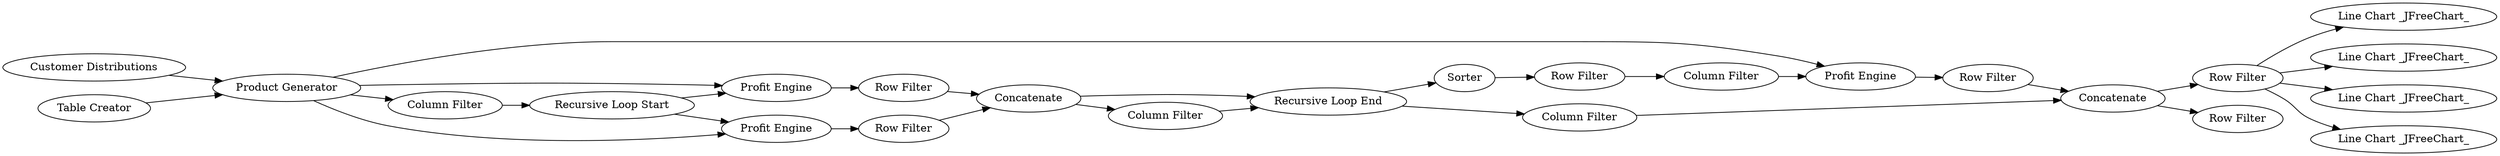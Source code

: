 digraph {
	20 -> 21
	37 -> 36
	16 -> 29
	34 -> 37
	19 -> 21
	28 -> 35
	16 -> 34
	40 -> 44
	32 -> 34
	31 -> 32
	40 -> 42
	27 -> 18
	40 -> 43
	21 -> 28
	16 -> 18
	29 -> 27
	27 -> 3
	36 -> 40
	28 -> 33
	36 -> 41
	16 -> 3
	18 -> 20
	35 -> 36
	12 -> 16
	3 -> 19
	21 -> 30
	40 -> 45
	30 -> 28
	17 -> 16
	33 -> 31
	27 [label="Recursive Loop Start"]
	45 [label="Line Chart _JFreeChart_"]
	18 [label="Profit Engine"]
	21 [label=Concatenate]
	17 [label="Table Creator"]
	3 [label="Profit Engine"]
	19 [label="Row Filter"]
	41 [label="Row Filter"]
	31 [label="Row Filter"]
	12 [label="Customer Distributions"]
	16 [label="Product Generator"]
	30 [label="Column Filter"]
	42 [label="Line Chart _JFreeChart_"]
	28 [label="Recursive Loop End"]
	20 [label="Row Filter"]
	35 [label="Column Filter"]
	43 [label="Line Chart _JFreeChart_"]
	34 [label="Profit Engine"]
	44 [label="Line Chart _JFreeChart_"]
	29 [label="Column Filter"]
	36 [label=Concatenate]
	40 [label="Row Filter"]
	33 [label=Sorter]
	32 [label="Column Filter"]
	37 [label="Row Filter"]
	rankdir=LR
}
